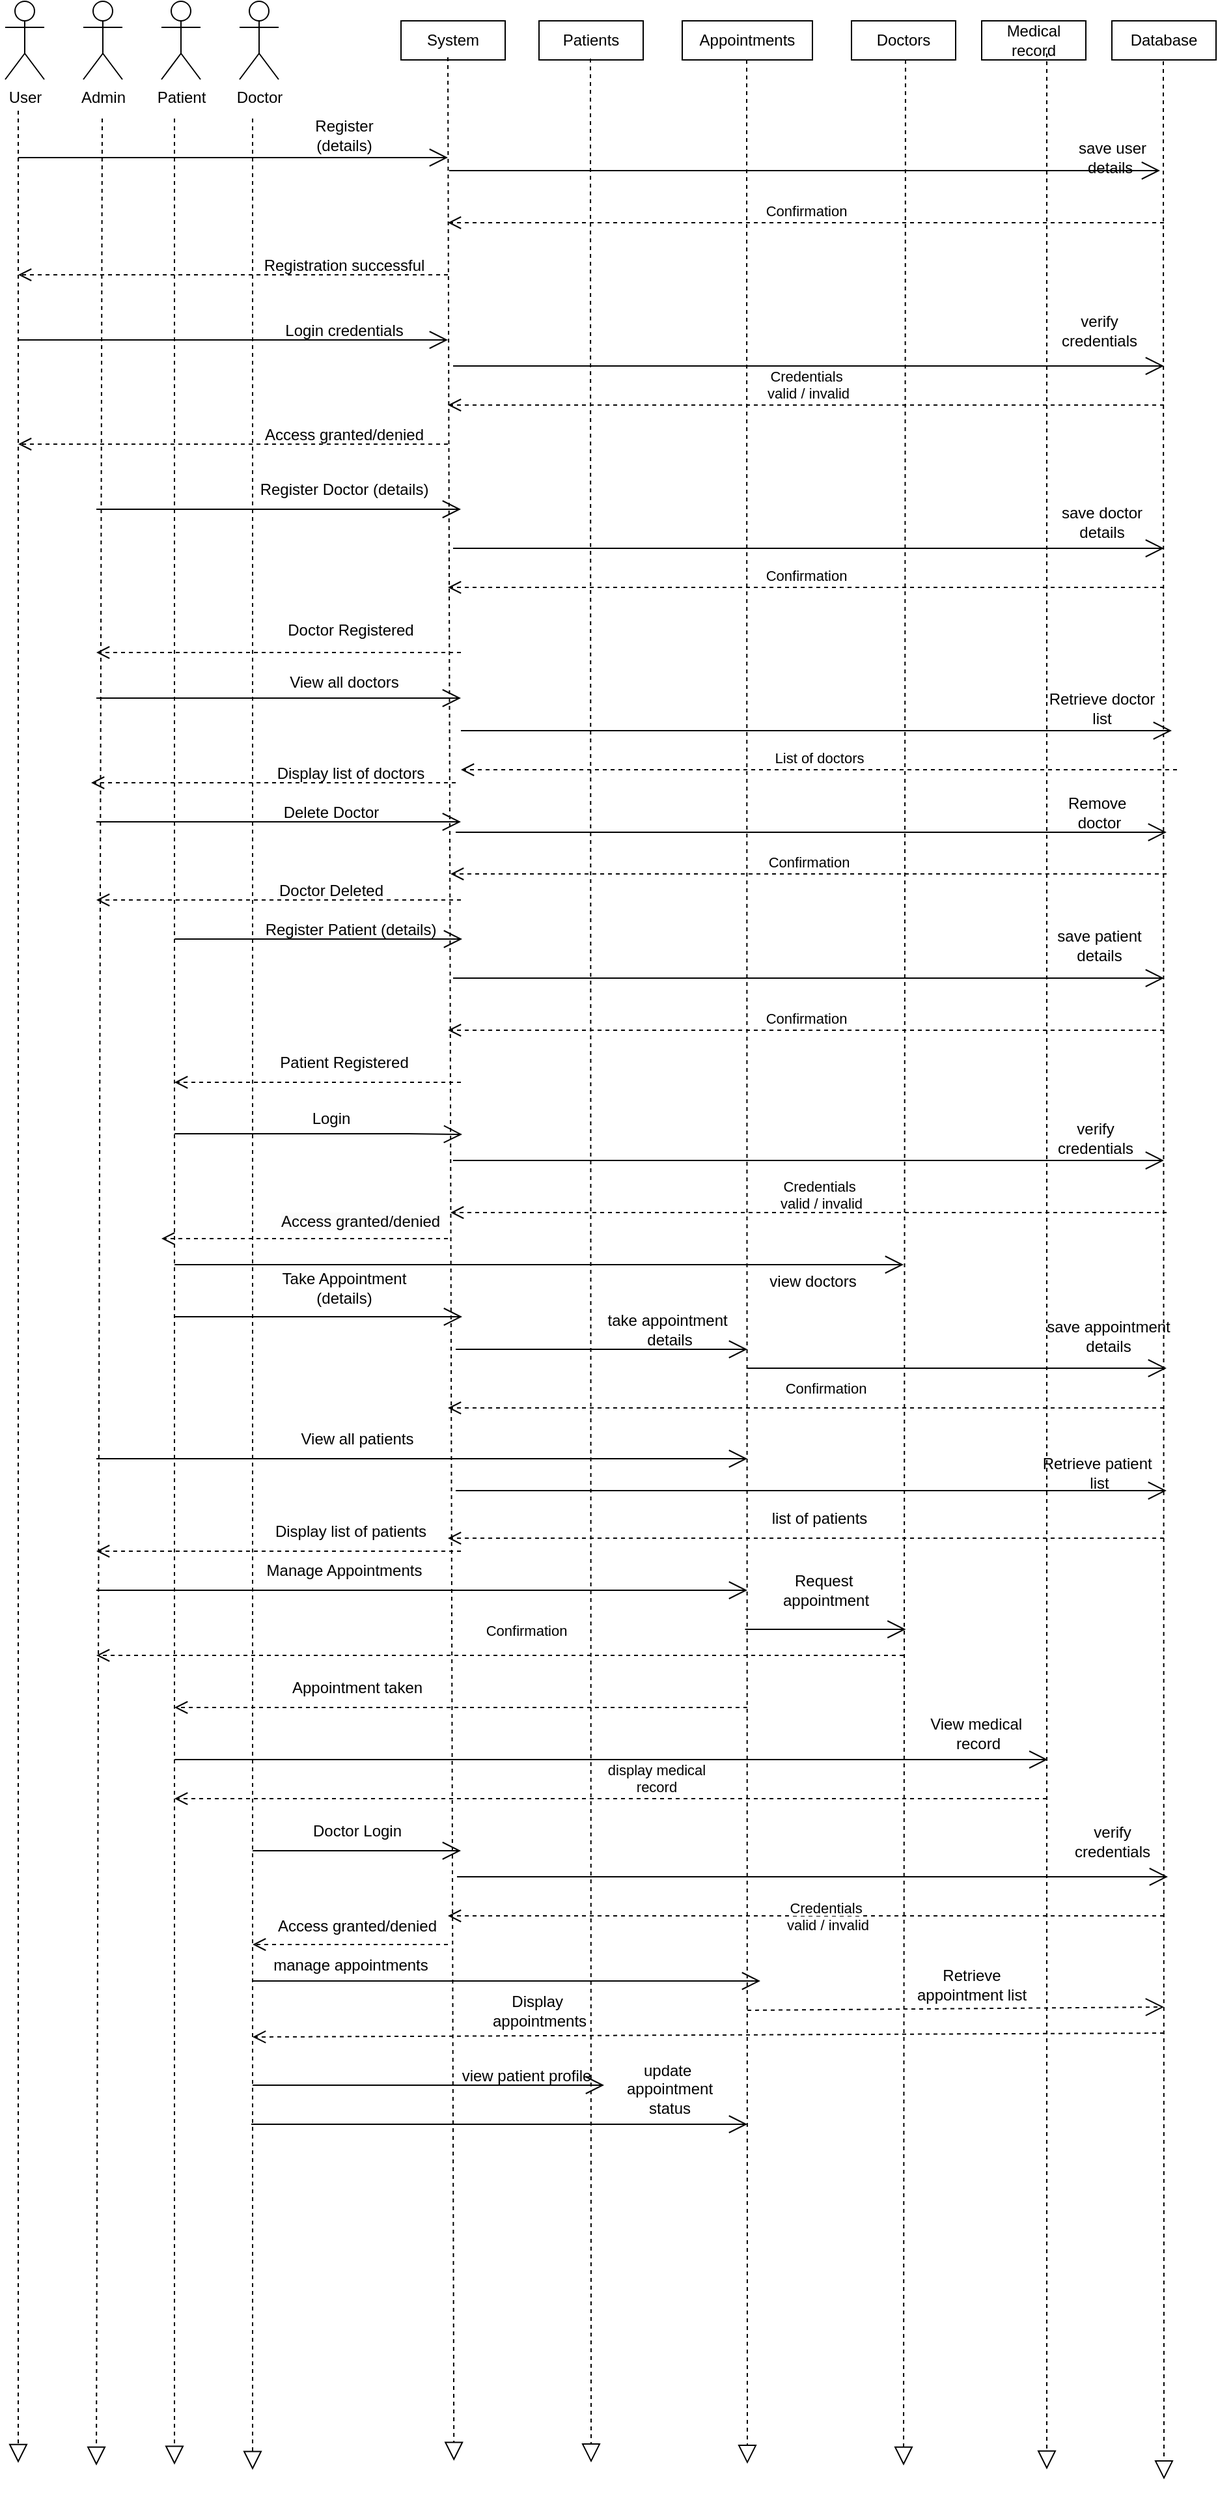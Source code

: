 <mxfile version="24.6.4" type="device">
  <diagram name="sequentialdiagram" id="Es1MmbEumNgHlF584pJI">
    <mxGraphModel dx="2647" dy="1373" grid="1" gridSize="10" guides="1" tooltips="1" connect="1" arrows="1" fold="1" page="1" pageScale="1" pageWidth="827" pageHeight="1169" math="0" shadow="0">
      <root>
        <mxCell id="0" />
        <mxCell id="1" parent="0" />
        <mxCell id="p4t-HVH2p-Hy0qBH3EAz-2" value="Doctor" style="shape=umlActor;verticalLabelPosition=bottom;verticalAlign=top;html=1;outlineConnect=0;" parent="1" vertex="1">
          <mxGeometry x="210" y="50" width="30" height="60" as="geometry" />
        </mxCell>
        <mxCell id="p4t-HVH2p-Hy0qBH3EAz-3" value="Admin" style="shape=umlActor;verticalLabelPosition=bottom;verticalAlign=top;html=1;outlineConnect=0;" parent="1" vertex="1">
          <mxGeometry x="90" y="50" width="30" height="60" as="geometry" />
        </mxCell>
        <mxCell id="p4t-HVH2p-Hy0qBH3EAz-16" value="Patient" style="shape=umlActor;verticalLabelPosition=bottom;verticalAlign=top;html=1;outlineConnect=0;" parent="1" vertex="1">
          <mxGeometry x="150" y="50" width="30" height="60" as="geometry" />
        </mxCell>
        <mxCell id="p4t-HVH2p-Hy0qBH3EAz-37" value="Appointments" style="rounded=0;whiteSpace=wrap;html=1;" parent="1" vertex="1">
          <mxGeometry x="550" y="65" width="100" height="30" as="geometry" />
        </mxCell>
        <mxCell id="p4t-HVH2p-Hy0qBH3EAz-41" value="System" style="rounded=0;whiteSpace=wrap;html=1;" parent="1" vertex="1">
          <mxGeometry x="334" y="65" width="80" height="30" as="geometry" />
        </mxCell>
        <mxCell id="p4t-HVH2p-Hy0qBH3EAz-43" value="User" style="shape=umlActor;verticalLabelPosition=bottom;verticalAlign=top;html=1;" parent="1" vertex="1">
          <mxGeometry x="30" y="50" width="30" height="60" as="geometry" />
        </mxCell>
        <mxCell id="p4t-HVH2p-Hy0qBH3EAz-75" value="Doctors" style="rounded=0;whiteSpace=wrap;html=1;" parent="1" vertex="1">
          <mxGeometry x="680" y="65" width="80" height="30" as="geometry" />
        </mxCell>
        <mxCell id="p4t-HVH2p-Hy0qBH3EAz-76" value="Patients" style="rounded=0;whiteSpace=wrap;html=1;" parent="1" vertex="1">
          <mxGeometry x="440" y="65" width="80" height="30" as="geometry" />
        </mxCell>
        <mxCell id="p4t-HVH2p-Hy0qBH3EAz-78" value="Medical record" style="rounded=0;whiteSpace=wrap;html=1;" parent="1" vertex="1">
          <mxGeometry x="780" y="65" width="80" height="30" as="geometry" />
        </mxCell>
        <mxCell id="p4t-HVH2p-Hy0qBH3EAz-81" value="" style="endArrow=block;dashed=1;endFill=0;endSize=12;html=1;rounded=0;" parent="1" edge="1">
          <mxGeometry width="160" relative="1" as="geometry">
            <mxPoint x="40" y="134" as="sourcePoint" />
            <mxPoint x="40" y="1940" as="targetPoint" />
          </mxGeometry>
        </mxCell>
        <mxCell id="p4t-HVH2p-Hy0qBH3EAz-84" value="" style="endArrow=block;dashed=1;endFill=0;endSize=12;html=1;rounded=0;" parent="1" edge="1">
          <mxGeometry width="160" relative="1" as="geometry">
            <mxPoint x="104.5" y="140" as="sourcePoint" />
            <mxPoint x="100" y="1942" as="targetPoint" />
          </mxGeometry>
        </mxCell>
        <mxCell id="p4t-HVH2p-Hy0qBH3EAz-85" value="" style="endArrow=block;dashed=1;endFill=0;endSize=12;html=1;rounded=0;" parent="1" edge="1">
          <mxGeometry width="160" relative="1" as="geometry">
            <mxPoint x="160" y="140" as="sourcePoint" />
            <mxPoint x="160" y="1941.333" as="targetPoint" />
          </mxGeometry>
        </mxCell>
        <mxCell id="p4t-HVH2p-Hy0qBH3EAz-86" value="" style="endArrow=block;dashed=1;endFill=0;endSize=12;html=1;rounded=0;" parent="1" edge="1">
          <mxGeometry width="160" relative="1" as="geometry">
            <mxPoint x="220" y="140" as="sourcePoint" />
            <mxPoint x="220" y="1945.333" as="targetPoint" />
          </mxGeometry>
        </mxCell>
        <mxCell id="p4t-HVH2p-Hy0qBH3EAz-87" value="" style="endArrow=block;dashed=1;endFill=0;endSize=12;html=1;rounded=0;exitX=0.392;exitY=0.922;exitDx=0;exitDy=0;exitPerimeter=0;" parent="1" edge="1">
          <mxGeometry width="160" relative="1" as="geometry">
            <mxPoint x="370.0" y="93.0" as="sourcePoint" />
            <mxPoint x="374.64" y="1938.34" as="targetPoint" />
          </mxGeometry>
        </mxCell>
        <mxCell id="p4t-HVH2p-Hy0qBH3EAz-89" value="" style="endArrow=block;dashed=1;endFill=0;endSize=12;html=1;rounded=0;exitX=0.625;exitY=0.833;exitDx=0;exitDy=0;exitPerimeter=0;" parent="1" source="p4t-HVH2p-Hy0qBH3EAz-78" edge="1">
          <mxGeometry width="160" relative="1" as="geometry">
            <mxPoint x="830" y="100" as="sourcePoint" />
            <mxPoint x="830" y="1945" as="targetPoint" />
          </mxGeometry>
        </mxCell>
        <mxCell id="p4t-HVH2p-Hy0qBH3EAz-90" value="" style="endArrow=block;dashed=1;endFill=0;endSize=12;html=1;rounded=0;" parent="1" edge="1">
          <mxGeometry width="160" relative="1" as="geometry">
            <mxPoint x="721.5" y="95" as="sourcePoint" />
            <mxPoint x="720" y="1942" as="targetPoint" />
          </mxGeometry>
        </mxCell>
        <mxCell id="p4t-HVH2p-Hy0qBH3EAz-91" value="" style="endArrow=block;dashed=1;endFill=0;endSize=12;html=1;rounded=0;" parent="1" edge="1">
          <mxGeometry width="160" relative="1" as="geometry">
            <mxPoint x="599.5" y="95" as="sourcePoint" />
            <mxPoint x="600" y="1940.667" as="targetPoint" />
          </mxGeometry>
        </mxCell>
        <mxCell id="p4t-HVH2p-Hy0qBH3EAz-92" value="" style="endArrow=block;dashed=1;endFill=0;endSize=12;html=1;rounded=0;" parent="1" edge="1">
          <mxGeometry width="160" relative="1" as="geometry">
            <mxPoint x="479.5" y="94" as="sourcePoint" />
            <mxPoint x="480" y="1939.667" as="targetPoint" />
          </mxGeometry>
        </mxCell>
        <mxCell id="p4t-HVH2p-Hy0qBH3EAz-94" value="" style="endArrow=block;dashed=1;endFill=0;endSize=12;html=1;rounded=0;" parent="1" edge="1">
          <mxGeometry width="160" relative="1" as="geometry">
            <mxPoint x="919.5" y="90" as="sourcePoint" />
            <mxPoint x="920" y="1952.667" as="targetPoint" />
          </mxGeometry>
        </mxCell>
        <mxCell id="p4t-HVH2p-Hy0qBH3EAz-95" value="Database" style="rounded=0;whiteSpace=wrap;html=1;" parent="1" vertex="1">
          <mxGeometry x="880" y="65" width="80" height="30" as="geometry" />
        </mxCell>
        <mxCell id="p4t-HVH2p-Hy0qBH3EAz-96" value="" style="endArrow=open;endFill=1;endSize=12;html=1;rounded=0;" parent="1" edge="1">
          <mxGeometry width="160" relative="1" as="geometry">
            <mxPoint x="40" y="170" as="sourcePoint" />
            <mxPoint x="370" y="170" as="targetPoint" />
          </mxGeometry>
        </mxCell>
        <mxCell id="p4t-HVH2p-Hy0qBH3EAz-97" value="Register&lt;div&gt;(details)&lt;/div&gt;" style="text;html=1;align=center;verticalAlign=middle;resizable=0;points=[];autosize=1;strokeColor=none;fillColor=none;" parent="1" vertex="1">
          <mxGeometry x="255" y="133" width="70" height="40" as="geometry" />
        </mxCell>
        <mxCell id="p4t-HVH2p-Hy0qBH3EAz-98" value="" style="endArrow=open;endFill=1;endSize=12;html=1;rounded=0;" parent="1" edge="1">
          <mxGeometry width="160" relative="1" as="geometry">
            <mxPoint x="371" y="180" as="sourcePoint" />
            <mxPoint x="917" y="180" as="targetPoint" />
          </mxGeometry>
        </mxCell>
        <mxCell id="p4t-HVH2p-Hy0qBH3EAz-99" value="save user&lt;div&gt;details&amp;nbsp;&lt;/div&gt;" style="text;html=1;align=center;verticalAlign=middle;resizable=0;points=[];autosize=1;strokeColor=none;fillColor=none;" parent="1" vertex="1">
          <mxGeometry x="840" y="150" width="80" height="40" as="geometry" />
        </mxCell>
        <mxCell id="p4t-HVH2p-Hy0qBH3EAz-100" value="Confirmation" style="html=1;verticalAlign=bottom;endArrow=open;dashed=1;endSize=8;curved=0;rounded=0;" parent="1" edge="1">
          <mxGeometry relative="1" as="geometry">
            <mxPoint x="920" y="220" as="sourcePoint" />
            <mxPoint x="370" y="220" as="targetPoint" />
          </mxGeometry>
        </mxCell>
        <mxCell id="p4t-HVH2p-Hy0qBH3EAz-101" value="" style="html=1;verticalAlign=bottom;endArrow=open;dashed=1;endSize=8;curved=0;rounded=0;" parent="1" edge="1">
          <mxGeometry relative="1" as="geometry">
            <mxPoint x="370" y="260" as="sourcePoint" />
            <mxPoint x="40" y="260" as="targetPoint" />
          </mxGeometry>
        </mxCell>
        <mxCell id="p4t-HVH2p-Hy0qBH3EAz-102" value="Registration successful" style="text;html=1;align=center;verticalAlign=middle;resizable=0;points=[];autosize=1;strokeColor=none;fillColor=none;" parent="1" vertex="1">
          <mxGeometry x="215" y="238" width="150" height="30" as="geometry" />
        </mxCell>
        <mxCell id="p4t-HVH2p-Hy0qBH3EAz-103" value="" style="endArrow=open;endFill=1;endSize=12;html=1;rounded=0;" parent="1" edge="1">
          <mxGeometry width="160" relative="1" as="geometry">
            <mxPoint x="40" y="310" as="sourcePoint" />
            <mxPoint x="370" y="310" as="targetPoint" />
          </mxGeometry>
        </mxCell>
        <mxCell id="p4t-HVH2p-Hy0qBH3EAz-105" value="Login credentials" style="text;html=1;align=center;verticalAlign=middle;resizable=0;points=[];autosize=1;strokeColor=none;fillColor=none;" parent="1" vertex="1">
          <mxGeometry x="235" y="288" width="110" height="30" as="geometry" />
        </mxCell>
        <mxCell id="p4t-HVH2p-Hy0qBH3EAz-106" value="" style="endArrow=open;endFill=1;endSize=12;html=1;rounded=0;" parent="1" edge="1">
          <mxGeometry width="160" relative="1" as="geometry">
            <mxPoint x="374" y="330" as="sourcePoint" />
            <mxPoint x="920" y="330" as="targetPoint" />
          </mxGeometry>
        </mxCell>
        <mxCell id="p4t-HVH2p-Hy0qBH3EAz-107" value="verify&lt;div&gt;credentials&lt;/div&gt;" style="text;html=1;align=center;verticalAlign=middle;resizable=0;points=[];autosize=1;strokeColor=none;fillColor=none;" parent="1" vertex="1">
          <mxGeometry x="830" y="283" width="80" height="40" as="geometry" />
        </mxCell>
        <mxCell id="p4t-HVH2p-Hy0qBH3EAz-108" value="Credentials&lt;div&gt;&amp;nbsp;valid / invalid&lt;/div&gt;" style="html=1;verticalAlign=bottom;endArrow=open;dashed=1;endSize=8;curved=0;rounded=0;" parent="1" edge="1">
          <mxGeometry relative="1" as="geometry">
            <mxPoint x="920" y="360" as="sourcePoint" />
            <mxPoint x="370" y="360" as="targetPoint" />
          </mxGeometry>
        </mxCell>
        <mxCell id="p4t-HVH2p-Hy0qBH3EAz-109" value="" style="html=1;verticalAlign=bottom;endArrow=open;dashed=1;endSize=8;curved=0;rounded=0;" parent="1" edge="1">
          <mxGeometry relative="1" as="geometry">
            <mxPoint x="370" y="390" as="sourcePoint" />
            <mxPoint x="40" y="390" as="targetPoint" />
          </mxGeometry>
        </mxCell>
        <mxCell id="p4t-HVH2p-Hy0qBH3EAz-110" value="Access granted/denied" style="text;html=1;align=center;verticalAlign=middle;resizable=0;points=[];autosize=1;strokeColor=none;fillColor=none;" parent="1" vertex="1">
          <mxGeometry x="215" y="368" width="150" height="30" as="geometry" />
        </mxCell>
        <mxCell id="p4t-HVH2p-Hy0qBH3EAz-111" value="" style="endArrow=open;endFill=1;endSize=12;html=1;rounded=0;" parent="1" edge="1">
          <mxGeometry width="160" relative="1" as="geometry">
            <mxPoint x="100" y="440" as="sourcePoint" />
            <mxPoint x="380" y="440" as="targetPoint" />
          </mxGeometry>
        </mxCell>
        <mxCell id="p4t-HVH2p-Hy0qBH3EAz-112" value="Register Doctor (details)" style="text;html=1;align=center;verticalAlign=middle;resizable=0;points=[];autosize=1;strokeColor=none;fillColor=none;" parent="1" vertex="1">
          <mxGeometry x="215" y="410" width="150" height="30" as="geometry" />
        </mxCell>
        <mxCell id="p4t-HVH2p-Hy0qBH3EAz-113" value="" style="endArrow=open;endFill=1;endSize=12;html=1;rounded=0;" parent="1" edge="1">
          <mxGeometry width="160" relative="1" as="geometry">
            <mxPoint x="374" y="470" as="sourcePoint" />
            <mxPoint x="920" y="470" as="targetPoint" />
          </mxGeometry>
        </mxCell>
        <mxCell id="p4t-HVH2p-Hy0qBH3EAz-114" value="save doctor&lt;div&gt;details&lt;/div&gt;" style="text;html=1;align=center;verticalAlign=middle;resizable=0;points=[];autosize=1;strokeColor=none;fillColor=none;" parent="1" vertex="1">
          <mxGeometry x="827" y="430" width="90" height="40" as="geometry" />
        </mxCell>
        <mxCell id="p4t-HVH2p-Hy0qBH3EAz-117" value="Confirmation" style="html=1;verticalAlign=bottom;endArrow=open;dashed=1;endSize=8;curved=0;rounded=0;" parent="1" edge="1">
          <mxGeometry relative="1" as="geometry">
            <mxPoint x="920" y="500" as="sourcePoint" />
            <mxPoint x="370" y="500" as="targetPoint" />
          </mxGeometry>
        </mxCell>
        <mxCell id="p4t-HVH2p-Hy0qBH3EAz-118" value="" style="html=1;verticalAlign=bottom;endArrow=open;dashed=1;endSize=8;curved=0;rounded=0;" parent="1" edge="1">
          <mxGeometry relative="1" as="geometry">
            <mxPoint x="380" y="550" as="sourcePoint" />
            <mxPoint x="100" y="550" as="targetPoint" />
          </mxGeometry>
        </mxCell>
        <mxCell id="p4t-HVH2p-Hy0qBH3EAz-119" value="Doctor Registered" style="text;html=1;align=center;verticalAlign=middle;resizable=0;points=[];autosize=1;strokeColor=none;fillColor=none;" parent="1" vertex="1">
          <mxGeometry x="235" y="518" width="120" height="30" as="geometry" />
        </mxCell>
        <mxCell id="p4t-HVH2p-Hy0qBH3EAz-120" value="" style="endArrow=open;endFill=1;endSize=12;html=1;rounded=0;" parent="1" edge="1">
          <mxGeometry width="160" relative="1" as="geometry">
            <mxPoint x="100" y="585" as="sourcePoint" />
            <mxPoint x="380" y="585" as="targetPoint" />
          </mxGeometry>
        </mxCell>
        <mxCell id="p4t-HVH2p-Hy0qBH3EAz-121" value="View all doctors" style="text;html=1;align=center;verticalAlign=middle;resizable=0;points=[];autosize=1;strokeColor=none;fillColor=none;" parent="1" vertex="1">
          <mxGeometry x="235" y="558" width="110" height="30" as="geometry" />
        </mxCell>
        <mxCell id="p4t-HVH2p-Hy0qBH3EAz-122" value="" style="endArrow=open;endFill=1;endSize=12;html=1;rounded=0;" parent="1" edge="1">
          <mxGeometry width="160" relative="1" as="geometry">
            <mxPoint x="380" y="610" as="sourcePoint" />
            <mxPoint x="926" y="610" as="targetPoint" />
          </mxGeometry>
        </mxCell>
        <mxCell id="p4t-HVH2p-Hy0qBH3EAz-123" value="Retrieve doctor&lt;div&gt;list&lt;/div&gt;" style="text;html=1;align=center;verticalAlign=middle;resizable=0;points=[];autosize=1;strokeColor=none;fillColor=none;" parent="1" vertex="1">
          <mxGeometry x="822" y="573" width="100" height="40" as="geometry" />
        </mxCell>
        <mxCell id="p4t-HVH2p-Hy0qBH3EAz-124" value="List of doctors" style="html=1;verticalAlign=bottom;endArrow=open;dashed=1;endSize=8;curved=0;rounded=0;" parent="1" edge="1">
          <mxGeometry relative="1" as="geometry">
            <mxPoint x="930" y="640" as="sourcePoint" />
            <mxPoint x="380" y="640" as="targetPoint" />
          </mxGeometry>
        </mxCell>
        <mxCell id="p4t-HVH2p-Hy0qBH3EAz-125" value="" style="html=1;verticalAlign=bottom;endArrow=open;dashed=1;endSize=8;curved=0;rounded=0;" parent="1" edge="1">
          <mxGeometry relative="1" as="geometry">
            <mxPoint x="376" y="650" as="sourcePoint" />
            <mxPoint x="96" y="650" as="targetPoint" />
          </mxGeometry>
        </mxCell>
        <mxCell id="p4t-HVH2p-Hy0qBH3EAz-126" value="Display list of doctors" style="text;html=1;align=center;verticalAlign=middle;resizable=0;points=[];autosize=1;strokeColor=none;fillColor=none;" parent="1" vertex="1">
          <mxGeometry x="225" y="628" width="140" height="30" as="geometry" />
        </mxCell>
        <mxCell id="p4t-HVH2p-Hy0qBH3EAz-127" value="" style="endArrow=open;endFill=1;endSize=12;html=1;rounded=0;" parent="1" edge="1">
          <mxGeometry width="160" relative="1" as="geometry">
            <mxPoint x="100" y="680" as="sourcePoint" />
            <mxPoint x="380" y="680" as="targetPoint" />
          </mxGeometry>
        </mxCell>
        <mxCell id="p4t-HVH2p-Hy0qBH3EAz-129" value="Delete Doctor" style="text;html=1;align=center;verticalAlign=middle;resizable=0;points=[];autosize=1;strokeColor=none;fillColor=none;" parent="1" vertex="1">
          <mxGeometry x="230" y="658" width="100" height="30" as="geometry" />
        </mxCell>
        <mxCell id="p4t-HVH2p-Hy0qBH3EAz-130" value="" style="endArrow=open;endFill=1;endSize=12;html=1;rounded=0;" parent="1" edge="1">
          <mxGeometry width="160" relative="1" as="geometry">
            <mxPoint x="376" y="688" as="sourcePoint" />
            <mxPoint x="922" y="688" as="targetPoint" />
          </mxGeometry>
        </mxCell>
        <mxCell id="p4t-HVH2p-Hy0qBH3EAz-131" value="Remove&amp;nbsp;&lt;div&gt;doctor&lt;/div&gt;" style="text;html=1;align=center;verticalAlign=middle;resizable=0;points=[];autosize=1;strokeColor=none;fillColor=none;" parent="1" vertex="1">
          <mxGeometry x="835" y="653" width="70" height="40" as="geometry" />
        </mxCell>
        <mxCell id="p4t-HVH2p-Hy0qBH3EAz-133" value="Confirmation" style="html=1;verticalAlign=bottom;endArrow=open;dashed=1;endSize=8;curved=0;rounded=0;" parent="1" edge="1">
          <mxGeometry relative="1" as="geometry">
            <mxPoint x="922" y="720" as="sourcePoint" />
            <mxPoint x="372" y="720" as="targetPoint" />
            <Array as="points">
              <mxPoint x="652" y="720" />
            </Array>
          </mxGeometry>
        </mxCell>
        <mxCell id="p4t-HVH2p-Hy0qBH3EAz-134" value="" style="html=1;verticalAlign=bottom;endArrow=open;dashed=1;endSize=8;curved=0;rounded=0;" parent="1" edge="1">
          <mxGeometry relative="1" as="geometry">
            <mxPoint x="380" y="740" as="sourcePoint" />
            <mxPoint x="100" y="740" as="targetPoint" />
          </mxGeometry>
        </mxCell>
        <mxCell id="p4t-HVH2p-Hy0qBH3EAz-135" value="Doctor Deleted" style="text;html=1;align=center;verticalAlign=middle;resizable=0;points=[];autosize=1;strokeColor=none;fillColor=none;" parent="1" vertex="1">
          <mxGeometry x="230" y="718" width="100" height="30" as="geometry" />
        </mxCell>
        <mxCell id="p4t-HVH2p-Hy0qBH3EAz-136" value="" style="endArrow=open;endFill=1;endSize=12;html=1;rounded=0;" parent="1" edge="1">
          <mxGeometry width="160" relative="1" as="geometry">
            <mxPoint x="160" y="770" as="sourcePoint" />
            <mxPoint x="381" y="770" as="targetPoint" />
          </mxGeometry>
        </mxCell>
        <mxCell id="p4t-HVH2p-Hy0qBH3EAz-137" value="Register Patient (details)" style="text;html=1;align=center;verticalAlign=middle;resizable=0;points=[];autosize=1;strokeColor=none;fillColor=none;" parent="1" vertex="1">
          <mxGeometry x="220" y="748" width="150" height="30" as="geometry" />
        </mxCell>
        <mxCell id="p4t-HVH2p-Hy0qBH3EAz-138" value="" style="endArrow=open;endFill=1;endSize=12;html=1;rounded=0;" parent="1" edge="1">
          <mxGeometry width="160" relative="1" as="geometry">
            <mxPoint x="374" y="800" as="sourcePoint" />
            <mxPoint x="920" y="800" as="targetPoint" />
          </mxGeometry>
        </mxCell>
        <mxCell id="p4t-HVH2p-Hy0qBH3EAz-139" value="save patient&lt;div&gt;details&lt;/div&gt;" style="text;html=1;align=center;verticalAlign=middle;resizable=0;points=[];autosize=1;strokeColor=none;fillColor=none;" parent="1" vertex="1">
          <mxGeometry x="825" y="755" width="90" height="40" as="geometry" />
        </mxCell>
        <mxCell id="p4t-HVH2p-Hy0qBH3EAz-140" value="Confirmation" style="html=1;verticalAlign=bottom;endArrow=open;dashed=1;endSize=8;curved=0;rounded=0;" parent="1" edge="1">
          <mxGeometry relative="1" as="geometry">
            <mxPoint x="920" y="840" as="sourcePoint" />
            <mxPoint x="370" y="840" as="targetPoint" />
            <Array as="points" />
          </mxGeometry>
        </mxCell>
        <mxCell id="p4t-HVH2p-Hy0qBH3EAz-141" value="" style="html=1;verticalAlign=bottom;endArrow=open;dashed=1;endSize=8;curved=0;rounded=0;" parent="1" edge="1">
          <mxGeometry relative="1" as="geometry">
            <mxPoint x="380" y="880" as="sourcePoint" />
            <mxPoint x="160" y="880" as="targetPoint" />
          </mxGeometry>
        </mxCell>
        <mxCell id="p4t-HVH2p-Hy0qBH3EAz-142" value="Patient Registered" style="text;html=1;align=center;verticalAlign=middle;resizable=0;points=[];autosize=1;strokeColor=none;fillColor=none;" parent="1" vertex="1">
          <mxGeometry x="230" y="850" width="120" height="30" as="geometry" />
        </mxCell>
        <mxCell id="p4t-HVH2p-Hy0qBH3EAz-144" value="" style="endArrow=open;endFill=1;endSize=12;html=1;rounded=0;" parent="1" edge="1">
          <mxGeometry width="160" relative="1" as="geometry">
            <mxPoint x="100" y="1270" as="sourcePoint" />
            <mxPoint x="600" y="1270" as="targetPoint" />
          </mxGeometry>
        </mxCell>
        <mxCell id="p4t-HVH2p-Hy0qBH3EAz-145" value="View all patients" style="text;html=1;align=center;verticalAlign=middle;resizable=0;points=[];autosize=1;strokeColor=none;fillColor=none;" parent="1" vertex="1">
          <mxGeometry x="245" y="1139" width="110" height="30" as="geometry" />
        </mxCell>
        <mxCell id="p4t-HVH2p-Hy0qBH3EAz-146" value="" style="endArrow=open;endFill=1;endSize=12;html=1;rounded=0;" parent="1" edge="1">
          <mxGeometry width="160" relative="1" as="geometry">
            <mxPoint x="376" y="1193.5" as="sourcePoint" />
            <mxPoint x="922" y="1193.5" as="targetPoint" />
          </mxGeometry>
        </mxCell>
        <mxCell id="p4t-HVH2p-Hy0qBH3EAz-147" value="Retrieve patient&amp;nbsp;&lt;div&gt;list&lt;/div&gt;" style="text;html=1;align=center;verticalAlign=middle;resizable=0;points=[];autosize=1;strokeColor=none;fillColor=none;" parent="1" vertex="1">
          <mxGeometry x="815" y="1160" width="110" height="40" as="geometry" />
        </mxCell>
        <mxCell id="p4t-HVH2p-Hy0qBH3EAz-149" value="" style="html=1;verticalAlign=bottom;endArrow=open;dashed=1;endSize=8;curved=0;rounded=0;" parent="1" edge="1">
          <mxGeometry relative="1" as="geometry">
            <mxPoint x="920" y="1230" as="sourcePoint" />
            <mxPoint x="370" y="1230" as="targetPoint" />
            <Array as="points" />
          </mxGeometry>
        </mxCell>
        <mxCell id="p4t-HVH2p-Hy0qBH3EAz-150" value="list of patients" style="text;html=1;align=center;verticalAlign=middle;resizable=0;points=[];autosize=1;strokeColor=none;fillColor=none;" parent="1" vertex="1">
          <mxGeometry x="605" y="1200" width="100" height="30" as="geometry" />
        </mxCell>
        <mxCell id="p4t-HVH2p-Hy0qBH3EAz-151" value="" style="html=1;verticalAlign=bottom;endArrow=open;dashed=1;endSize=8;curved=0;rounded=0;" parent="1" edge="1">
          <mxGeometry relative="1" as="geometry">
            <mxPoint x="380" y="1240" as="sourcePoint" />
            <mxPoint x="100" y="1240" as="targetPoint" />
          </mxGeometry>
        </mxCell>
        <mxCell id="p4t-HVH2p-Hy0qBH3EAz-152" value="Display list of patients" style="text;html=1;align=center;verticalAlign=middle;resizable=0;points=[];autosize=1;strokeColor=none;fillColor=none;" parent="1" vertex="1">
          <mxGeometry x="225" y="1210" width="140" height="30" as="geometry" />
        </mxCell>
        <mxCell id="p4t-HVH2p-Hy0qBH3EAz-153" value="" style="endArrow=open;endFill=1;endSize=12;html=1;rounded=0;" parent="1" edge="1">
          <mxGeometry width="160" relative="1" as="geometry">
            <mxPoint x="160" y="1060" as="sourcePoint" />
            <mxPoint x="381" y="1060" as="targetPoint" />
            <Array as="points">
              <mxPoint x="280" y="1060" />
            </Array>
          </mxGeometry>
        </mxCell>
        <mxCell id="p4t-HVH2p-Hy0qBH3EAz-154" value="Take Appointment&lt;div&gt;(details)&lt;/div&gt;" style="text;html=1;align=center;verticalAlign=middle;resizable=0;points=[];autosize=1;strokeColor=none;fillColor=none;" parent="1" vertex="1">
          <mxGeometry x="230" y="1018" width="120" height="40" as="geometry" />
        </mxCell>
        <mxCell id="p4t-HVH2p-Hy0qBH3EAz-155" value="" style="endArrow=open;endFill=1;endSize=12;html=1;rounded=0;" parent="1" edge="1">
          <mxGeometry width="160" relative="1" as="geometry">
            <mxPoint x="376" y="1085" as="sourcePoint" />
            <mxPoint x="600" y="1085" as="targetPoint" />
          </mxGeometry>
        </mxCell>
        <mxCell id="p4t-HVH2p-Hy0qBH3EAz-156" value="save appointment&lt;div&gt;details&lt;/div&gt;" style="text;html=1;align=center;verticalAlign=middle;resizable=0;points=[];autosize=1;strokeColor=none;fillColor=none;" parent="1" vertex="1">
          <mxGeometry x="817" y="1055" width="120" height="40" as="geometry" />
        </mxCell>
        <mxCell id="p4t-HVH2p-Hy0qBH3EAz-157" value="Confirmation" style="html=1;verticalAlign=bottom;endArrow=open;dashed=1;endSize=8;curved=0;rounded=0;" parent="1" edge="1">
          <mxGeometry x="-0.065" y="-10" relative="1" as="geometry">
            <mxPoint x="720" y="1320" as="sourcePoint" />
            <mxPoint x="100" y="1320" as="targetPoint" />
            <Array as="points" />
            <mxPoint as="offset" />
          </mxGeometry>
        </mxCell>
        <mxCell id="p4t-HVH2p-Hy0qBH3EAz-158" value="" style="html=1;verticalAlign=bottom;endArrow=open;dashed=1;endSize=8;curved=0;rounded=0;" parent="1" edge="1">
          <mxGeometry relative="1" as="geometry">
            <mxPoint x="600" y="1360" as="sourcePoint" />
            <mxPoint x="160" y="1360" as="targetPoint" />
          </mxGeometry>
        </mxCell>
        <mxCell id="p4t-HVH2p-Hy0qBH3EAz-159" value="Appointment taken" style="text;html=1;align=center;verticalAlign=middle;resizable=0;points=[];autosize=1;strokeColor=none;fillColor=none;" parent="1" vertex="1">
          <mxGeometry x="240" y="1330" width="120" height="30" as="geometry" />
        </mxCell>
        <mxCell id="p4t-HVH2p-Hy0qBH3EAz-160" value="" style="endArrow=open;endFill=1;endSize=12;html=1;rounded=0;" parent="1" edge="1">
          <mxGeometry width="160" relative="1" as="geometry">
            <mxPoint x="100" y="1169" as="sourcePoint" />
            <mxPoint x="600" y="1169" as="targetPoint" />
            <Array as="points">
              <mxPoint x="220" y="1169" />
            </Array>
          </mxGeometry>
        </mxCell>
        <mxCell id="p4t-HVH2p-Hy0qBH3EAz-163" value="Manage Appointments" style="text;html=1;align=center;verticalAlign=middle;resizable=0;points=[];autosize=1;strokeColor=none;fillColor=none;" parent="1" vertex="1">
          <mxGeometry x="220" y="1240" width="140" height="30" as="geometry" />
        </mxCell>
        <mxCell id="p4t-HVH2p-Hy0qBH3EAz-164" value="take appointment&amp;nbsp;&lt;div&gt;details&lt;/div&gt;" style="text;html=1;align=center;verticalAlign=middle;resizable=0;points=[];autosize=1;strokeColor=none;fillColor=none;" parent="1" vertex="1">
          <mxGeometry x="480" y="1050" width="120" height="40" as="geometry" />
        </mxCell>
        <mxCell id="p4t-HVH2p-Hy0qBH3EAz-165" value="" style="endArrow=open;endFill=1;endSize=12;html=1;rounded=0;" parent="1" edge="1">
          <mxGeometry width="160" relative="1" as="geometry">
            <mxPoint x="600" y="1099.5" as="sourcePoint" />
            <mxPoint x="922" y="1099.5" as="targetPoint" />
          </mxGeometry>
        </mxCell>
        <mxCell id="p4t-HVH2p-Hy0qBH3EAz-168" value="" style="endArrow=open;endFill=1;endSize=12;html=1;rounded=0;" parent="1" edge="1">
          <mxGeometry width="160" relative="1" as="geometry">
            <mxPoint x="598.25" y="1300" as="sourcePoint" />
            <mxPoint x="721.75" y="1300" as="targetPoint" />
            <Array as="points">
              <mxPoint x="670" y="1300" />
            </Array>
          </mxGeometry>
        </mxCell>
        <mxCell id="p4t-HVH2p-Hy0qBH3EAz-171" value="Request&amp;nbsp;&lt;div&gt;appointment&lt;/div&gt;" style="text;html=1;align=center;verticalAlign=middle;resizable=0;points=[];autosize=1;strokeColor=none;fillColor=none;" parent="1" vertex="1">
          <mxGeometry x="615" y="1250" width="90" height="40" as="geometry" />
        </mxCell>
        <mxCell id="p4t-HVH2p-Hy0qBH3EAz-172" value="" style="endArrow=open;endFill=1;endSize=12;html=1;rounded=0;" parent="1" edge="1">
          <mxGeometry width="160" relative="1" as="geometry">
            <mxPoint x="160" y="919.5" as="sourcePoint" />
            <mxPoint x="381" y="920" as="targetPoint" />
            <Array as="points">
              <mxPoint x="340" y="919.5" />
            </Array>
          </mxGeometry>
        </mxCell>
        <mxCell id="p4t-HVH2p-Hy0qBH3EAz-173" value="&lt;div&gt;&lt;br&gt;&lt;/div&gt;&lt;div&gt;Login&lt;/div&gt;" style="text;html=1;align=center;verticalAlign=middle;resizable=0;points=[];autosize=1;strokeColor=none;fillColor=none;" parent="1" vertex="1">
          <mxGeometry x="255" y="880" width="50" height="40" as="geometry" />
        </mxCell>
        <mxCell id="p4t-HVH2p-Hy0qBH3EAz-174" value="" style="endArrow=open;endFill=1;endSize=12;html=1;rounded=0;" parent="1" edge="1">
          <mxGeometry width="160" relative="1" as="geometry">
            <mxPoint x="374" y="940" as="sourcePoint" />
            <mxPoint x="920" y="940" as="targetPoint" />
          </mxGeometry>
        </mxCell>
        <mxCell id="p4t-HVH2p-Hy0qBH3EAz-175" value="verify&lt;div&gt;credentials&lt;/div&gt;" style="text;html=1;align=center;verticalAlign=middle;resizable=0;points=[];autosize=1;strokeColor=none;fillColor=none;" parent="1" vertex="1">
          <mxGeometry x="827" y="903" width="80" height="40" as="geometry" />
        </mxCell>
        <mxCell id="p4t-HVH2p-Hy0qBH3EAz-176" value="" style="html=1;verticalAlign=bottom;endArrow=open;dashed=1;endSize=8;curved=0;rounded=0;" parent="1" edge="1">
          <mxGeometry relative="1" as="geometry">
            <mxPoint x="922" y="980" as="sourcePoint" />
            <mxPoint x="372" y="980" as="targetPoint" />
            <Array as="points" />
            <mxPoint as="offset" />
          </mxGeometry>
        </mxCell>
        <mxCell id="p4t-HVH2p-Hy0qBH3EAz-178" value="&#xa;&lt;span style=&quot;color: rgb(0, 0, 0); font-family: Helvetica; font-size: 11px; font-style: normal; font-variant-ligatures: normal; font-variant-caps: normal; font-weight: 400; letter-spacing: normal; orphans: 2; text-align: center; text-indent: 0px; text-transform: none; widows: 2; word-spacing: 0px; -webkit-text-stroke-width: 0px; white-space: nowrap; background-color: rgb(255, 255, 255); text-decoration-thickness: initial; text-decoration-style: initial; text-decoration-color: initial; display: inline !important; float: none;&quot;&gt;Credentials&lt;/span&gt;&lt;div style=&quot;forced-color-adjust: none; color: rgb(0, 0, 0); font-family: Helvetica; font-size: 11px; font-style: normal; font-variant-ligatures: normal; font-variant-caps: normal; font-weight: 400; letter-spacing: normal; orphans: 2; text-align: center; text-indent: 0px; text-transform: none; widows: 2; word-spacing: 0px; -webkit-text-stroke-width: 0px; white-space: nowrap; text-decoration-thickness: initial; text-decoration-style: initial; text-decoration-color: initial;&quot;&gt;&amp;nbsp;valid / invalid&lt;/div&gt;&#xa;&#xa;" style="text;html=1;align=center;verticalAlign=middle;resizable=0;points=[];autosize=1;strokeColor=none;fillColor=none;" parent="1" vertex="1">
          <mxGeometry x="610" y="933" width="90" height="80" as="geometry" />
        </mxCell>
        <mxCell id="p4t-HVH2p-Hy0qBH3EAz-179" value="&lt;span style=&quot;color: rgb(0, 0, 0); font-family: Helvetica; font-size: 12px; font-style: normal; font-variant-ligatures: normal; font-variant-caps: normal; font-weight: 400; letter-spacing: normal; orphans: 2; text-align: center; text-indent: 0px; text-transform: none; widows: 2; word-spacing: 0px; -webkit-text-stroke-width: 0px; white-space: nowrap; background-color: rgb(251, 251, 251); text-decoration-thickness: initial; text-decoration-style: initial; text-decoration-color: initial; display: inline !important; float: none;&quot;&gt;Access granted/denied&lt;/span&gt;" style="text;whiteSpace=wrap;html=1;" parent="1" vertex="1">
          <mxGeometry x="240" y="973" width="160" height="40" as="geometry" />
        </mxCell>
        <mxCell id="p4t-HVH2p-Hy0qBH3EAz-180" value="" style="html=1;verticalAlign=bottom;endArrow=open;dashed=1;endSize=8;curved=0;rounded=0;" parent="1" edge="1">
          <mxGeometry relative="1" as="geometry">
            <mxPoint x="370" y="1000" as="sourcePoint" />
            <mxPoint x="150" y="1000" as="targetPoint" />
          </mxGeometry>
        </mxCell>
        <mxCell id="p4t-HVH2p-Hy0qBH3EAz-181" value="" style="endArrow=open;endFill=1;endSize=12;html=1;rounded=0;" parent="1" edge="1">
          <mxGeometry width="160" relative="1" as="geometry">
            <mxPoint x="160" y="1020" as="sourcePoint" />
            <mxPoint x="720" y="1020" as="targetPoint" />
            <Array as="points">
              <mxPoint x="340" y="1020" />
            </Array>
          </mxGeometry>
        </mxCell>
        <mxCell id="p4t-HVH2p-Hy0qBH3EAz-185" value="view doctors" style="text;html=1;align=center;verticalAlign=middle;resizable=0;points=[];autosize=1;strokeColor=none;fillColor=none;" parent="1" vertex="1">
          <mxGeometry x="605" y="1018" width="90" height="30" as="geometry" />
        </mxCell>
        <mxCell id="p4t-HVH2p-Hy0qBH3EAz-188" value="" style="html=1;verticalAlign=bottom;endArrow=open;dashed=1;endSize=8;curved=0;rounded=0;" parent="1" edge="1">
          <mxGeometry relative="1" as="geometry">
            <mxPoint x="920" y="1130" as="sourcePoint" />
            <mxPoint x="370" y="1130" as="targetPoint" />
            <Array as="points" />
          </mxGeometry>
        </mxCell>
        <mxCell id="p4t-HVH2p-Hy0qBH3EAz-189" value="&lt;span style=&quot;font-size: 11px; background-color: rgb(255, 255, 255);&quot;&gt;Confirmation&lt;/span&gt;" style="text;html=1;align=center;verticalAlign=middle;resizable=0;points=[];autosize=1;strokeColor=none;fillColor=none;" parent="1" vertex="1">
          <mxGeometry x="615" y="1100" width="90" height="30" as="geometry" />
        </mxCell>
        <mxCell id="p4t-HVH2p-Hy0qBH3EAz-193" value="" style="endArrow=open;endFill=1;endSize=12;html=1;rounded=0;" parent="1" edge="1">
          <mxGeometry width="160" relative="1" as="geometry">
            <mxPoint x="160" y="1400" as="sourcePoint" />
            <mxPoint x="830.667" y="1400" as="targetPoint" />
          </mxGeometry>
        </mxCell>
        <mxCell id="p4t-HVH2p-Hy0qBH3EAz-194" value="View medical&amp;nbsp;&lt;div&gt;record&lt;/div&gt;" style="text;html=1;align=center;verticalAlign=middle;resizable=0;points=[];autosize=1;strokeColor=none;fillColor=none;" parent="1" vertex="1">
          <mxGeometry x="727" y="1360" width="100" height="40" as="geometry" />
        </mxCell>
        <mxCell id="p4t-HVH2p-Hy0qBH3EAz-195" value="display medical&lt;div&gt;record&lt;/div&gt;" style="html=1;verticalAlign=bottom;endArrow=open;dashed=1;endSize=8;curved=0;rounded=0;" parent="1" edge="1">
          <mxGeometry x="-0.104" relative="1" as="geometry">
            <mxPoint x="830" y="1430" as="sourcePoint" />
            <mxPoint x="160" y="1430" as="targetPoint" />
            <Array as="points" />
            <mxPoint as="offset" />
          </mxGeometry>
        </mxCell>
        <mxCell id="p4t-HVH2p-Hy0qBH3EAz-197" value="" style="endArrow=open;endFill=1;endSize=12;html=1;rounded=0;" parent="1" edge="1">
          <mxGeometry width="160" relative="1" as="geometry">
            <mxPoint x="220" y="1470" as="sourcePoint" />
            <mxPoint x="380" y="1470" as="targetPoint" />
          </mxGeometry>
        </mxCell>
        <mxCell id="p4t-HVH2p-Hy0qBH3EAz-198" value="Doctor Login" style="text;html=1;align=center;verticalAlign=middle;resizable=0;points=[];autosize=1;strokeColor=none;fillColor=none;" parent="1" vertex="1">
          <mxGeometry x="255" y="1440" width="90" height="30" as="geometry" />
        </mxCell>
        <mxCell id="p4t-HVH2p-Hy0qBH3EAz-200" value="" style="endArrow=open;endFill=1;endSize=12;html=1;rounded=0;" parent="1" edge="1">
          <mxGeometry width="160" relative="1" as="geometry">
            <mxPoint x="377" y="1490" as="sourcePoint" />
            <mxPoint x="923" y="1490" as="targetPoint" />
          </mxGeometry>
        </mxCell>
        <mxCell id="p4t-HVH2p-Hy0qBH3EAz-201" value="verify&lt;div&gt;credentials&lt;/div&gt;" style="text;html=1;align=center;verticalAlign=middle;resizable=0;points=[];autosize=1;strokeColor=none;fillColor=none;" parent="1" vertex="1">
          <mxGeometry x="840" y="1443" width="80" height="40" as="geometry" />
        </mxCell>
        <mxCell id="p4t-HVH2p-Hy0qBH3EAz-202" value="" style="html=1;verticalAlign=bottom;endArrow=open;dashed=1;endSize=8;curved=0;rounded=0;" parent="1" edge="1">
          <mxGeometry relative="1" as="geometry">
            <mxPoint x="920" y="1520" as="sourcePoint" />
            <mxPoint x="370" y="1520" as="targetPoint" />
            <Array as="points" />
          </mxGeometry>
        </mxCell>
        <mxCell id="p4t-HVH2p-Hy0qBH3EAz-203" value="&lt;br&gt;&lt;span style=&quot;font-size: 11px; background-color: rgb(255, 255, 255);&quot;&gt;Credentials&lt;/span&gt;&lt;div style=&quot;font-size: 11px;&quot;&gt;&amp;nbsp;valid / invalid&lt;/div&gt;" style="text;html=1;align=center;verticalAlign=middle;resizable=0;points=[];autosize=1;strokeColor=none;fillColor=none;" parent="1" vertex="1">
          <mxGeometry x="615" y="1483" width="90" height="60" as="geometry" />
        </mxCell>
        <mxCell id="p4t-HVH2p-Hy0qBH3EAz-206" value="" style="html=1;verticalAlign=bottom;endArrow=open;dashed=1;endSize=8;curved=0;rounded=0;" parent="1" edge="1">
          <mxGeometry relative="1" as="geometry">
            <mxPoint x="370" y="1542" as="sourcePoint" />
            <mxPoint x="220" y="1542" as="targetPoint" />
          </mxGeometry>
        </mxCell>
        <mxCell id="p4t-HVH2p-Hy0qBH3EAz-207" value="Access granted/denied" style="text;html=1;align=center;verticalAlign=middle;resizable=0;points=[];autosize=1;strokeColor=none;fillColor=none;" parent="1" vertex="1">
          <mxGeometry x="225" y="1513" width="150" height="30" as="geometry" />
        </mxCell>
        <mxCell id="p4t-HVH2p-Hy0qBH3EAz-208" value="" style="endArrow=open;endFill=1;endSize=12;html=1;rounded=0;" parent="1" edge="1">
          <mxGeometry width="160" relative="1" as="geometry">
            <mxPoint x="220" y="1570" as="sourcePoint" />
            <mxPoint x="610" y="1570" as="targetPoint" />
          </mxGeometry>
        </mxCell>
        <mxCell id="p4t-HVH2p-Hy0qBH3EAz-209" value="manage appointments" style="text;html=1;align=center;verticalAlign=middle;resizable=0;points=[];autosize=1;strokeColor=none;fillColor=none;" parent="1" vertex="1">
          <mxGeometry x="225" y="1543" width="140" height="30" as="geometry" />
        </mxCell>
        <mxCell id="p4t-HVH2p-Hy0qBH3EAz-211" value="" style="html=1;verticalAlign=bottom;endArrow=open;dashed=1;endSize=8;curved=0;rounded=0;" parent="1" edge="1">
          <mxGeometry relative="1" as="geometry">
            <mxPoint x="920" y="1610" as="sourcePoint" />
            <mxPoint x="220" y="1613" as="targetPoint" />
            <Array as="points" />
          </mxGeometry>
        </mxCell>
        <mxCell id="p4t-HVH2p-Hy0qBH3EAz-212" value="Display&amp;nbsp;&lt;div&gt;appointments&lt;/div&gt;" style="text;html=1;align=center;verticalAlign=middle;resizable=0;points=[];autosize=1;strokeColor=none;fillColor=none;" parent="1" vertex="1">
          <mxGeometry x="390" y="1573" width="100" height="40" as="geometry" />
        </mxCell>
        <mxCell id="p4t-HVH2p-Hy0qBH3EAz-214" value="" style="endArrow=open;endSize=12;dashed=1;html=1;rounded=0;" parent="1" edge="1">
          <mxGeometry width="160" relative="1" as="geometry">
            <mxPoint x="600" y="1592.5" as="sourcePoint" />
            <mxPoint x="920" y="1590" as="targetPoint" />
          </mxGeometry>
        </mxCell>
        <mxCell id="p4t-HVH2p-Hy0qBH3EAz-215" value="Retrieve&lt;div&gt;appointment list&lt;/div&gt;" style="text;html=1;align=center;verticalAlign=middle;resizable=0;points=[];autosize=1;strokeColor=none;fillColor=none;" parent="1" vertex="1">
          <mxGeometry x="717" y="1553" width="110" height="40" as="geometry" />
        </mxCell>
        <mxCell id="p4t-HVH2p-Hy0qBH3EAz-216" value="" style="endArrow=open;endFill=1;endSize=12;html=1;rounded=0;" parent="1" edge="1">
          <mxGeometry width="160" relative="1" as="geometry">
            <mxPoint x="220" y="1650" as="sourcePoint" />
            <mxPoint x="490" y="1650" as="targetPoint" />
          </mxGeometry>
        </mxCell>
        <mxCell id="p4t-HVH2p-Hy0qBH3EAz-217" value="view patient profile" style="text;html=1;align=center;verticalAlign=middle;resizable=0;points=[];autosize=1;strokeColor=none;fillColor=none;" parent="1" vertex="1">
          <mxGeometry x="370" y="1628" width="120" height="30" as="geometry" />
        </mxCell>
        <mxCell id="p4t-HVH2p-Hy0qBH3EAz-218" value="" style="endArrow=open;endFill=1;endSize=12;html=1;rounded=0;" parent="1" edge="1">
          <mxGeometry width="160" relative="1" as="geometry">
            <mxPoint x="219" y="1680" as="sourcePoint" />
            <mxPoint x="600" y="1680" as="targetPoint" />
          </mxGeometry>
        </mxCell>
        <mxCell id="p4t-HVH2p-Hy0qBH3EAz-220" value="update&amp;nbsp;&lt;div&gt;appointment&lt;/div&gt;&lt;div&gt;status&lt;/div&gt;" style="text;html=1;align=center;verticalAlign=middle;resizable=0;points=[];autosize=1;strokeColor=none;fillColor=none;" parent="1" vertex="1">
          <mxGeometry x="495" y="1623" width="90" height="60" as="geometry" />
        </mxCell>
      </root>
    </mxGraphModel>
  </diagram>
</mxfile>
